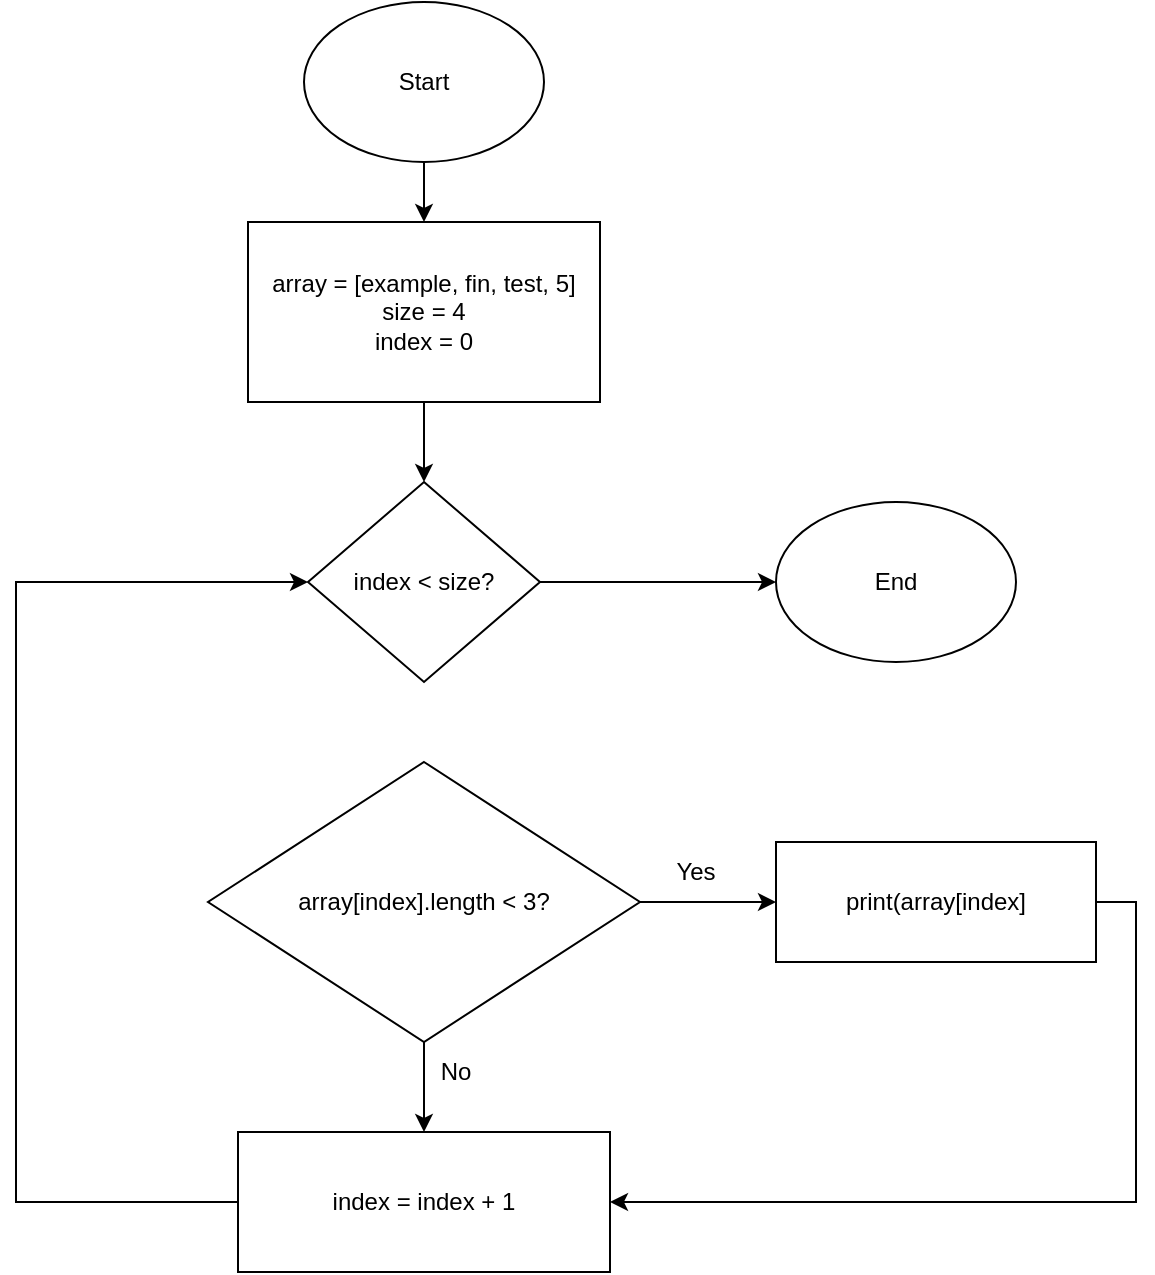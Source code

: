 <mxfile version="20.2.7" type="device"><diagram id="joHBhTEQIUGdxIaCcxEI" name="Страница 1"><mxGraphModel dx="981" dy="526" grid="1" gridSize="10" guides="1" tooltips="1" connect="1" arrows="1" fold="1" page="1" pageScale="1" pageWidth="827" pageHeight="1169" math="0" shadow="0"><root><mxCell id="0"/><mxCell id="1" parent="0"/><mxCell id="ReoR4DzufXJ8msmoUkQu-17" value="" style="edgeStyle=orthogonalEdgeStyle;rounded=0;orthogonalLoop=1;jettySize=auto;html=1;" edge="1" parent="1" source="ReoR4DzufXJ8msmoUkQu-1" target="ReoR4DzufXJ8msmoUkQu-2"><mxGeometry relative="1" as="geometry"/></mxCell><mxCell id="ReoR4DzufXJ8msmoUkQu-1" value="Start" style="ellipse;whiteSpace=wrap;html=1;" vertex="1" parent="1"><mxGeometry x="354" y="20" width="120" height="80" as="geometry"/></mxCell><mxCell id="ReoR4DzufXJ8msmoUkQu-16" value="" style="edgeStyle=orthogonalEdgeStyle;rounded=0;orthogonalLoop=1;jettySize=auto;html=1;" edge="1" parent="1" source="ReoR4DzufXJ8msmoUkQu-2" target="ReoR4DzufXJ8msmoUkQu-3"><mxGeometry relative="1" as="geometry"/></mxCell><mxCell id="ReoR4DzufXJ8msmoUkQu-2" value="array = [example, fin, test, 5]&lt;br&gt;size = 4&lt;br&gt;index = 0" style="rounded=0;whiteSpace=wrap;html=1;" vertex="1" parent="1"><mxGeometry x="326" y="130" width="176" height="90" as="geometry"/></mxCell><mxCell id="ReoR4DzufXJ8msmoUkQu-15" value="" style="edgeStyle=orthogonalEdgeStyle;rounded=0;orthogonalLoop=1;jettySize=auto;html=1;" edge="1" parent="1" source="ReoR4DzufXJ8msmoUkQu-3"><mxGeometry relative="1" as="geometry"><mxPoint x="590" y="310.0" as="targetPoint"/></mxGeometry></mxCell><mxCell id="ReoR4DzufXJ8msmoUkQu-3" value="index &amp;lt; size?" style="rhombus;whiteSpace=wrap;html=1;" vertex="1" parent="1"><mxGeometry x="356" y="260" width="116" height="100" as="geometry"/></mxCell><mxCell id="ReoR4DzufXJ8msmoUkQu-6" value="" style="edgeStyle=orthogonalEdgeStyle;rounded=0;orthogonalLoop=1;jettySize=auto;html=1;" edge="1" parent="1" source="ReoR4DzufXJ8msmoUkQu-4" target="ReoR4DzufXJ8msmoUkQu-5"><mxGeometry relative="1" as="geometry"/></mxCell><mxCell id="ReoR4DzufXJ8msmoUkQu-9" value="" style="edgeStyle=orthogonalEdgeStyle;rounded=0;orthogonalLoop=1;jettySize=auto;html=1;" edge="1" parent="1" source="ReoR4DzufXJ8msmoUkQu-4" target="ReoR4DzufXJ8msmoUkQu-8"><mxGeometry relative="1" as="geometry"/></mxCell><mxCell id="ReoR4DzufXJ8msmoUkQu-4" value="array[index].length &amp;lt; 3?" style="rhombus;whiteSpace=wrap;html=1;" vertex="1" parent="1"><mxGeometry x="306" y="400" width="216" height="140" as="geometry"/></mxCell><mxCell id="ReoR4DzufXJ8msmoUkQu-13" style="edgeStyle=orthogonalEdgeStyle;rounded=0;orthogonalLoop=1;jettySize=auto;html=1;exitX=0;exitY=0.5;exitDx=0;exitDy=0;entryX=0;entryY=0.5;entryDx=0;entryDy=0;" edge="1" parent="1" source="ReoR4DzufXJ8msmoUkQu-5" target="ReoR4DzufXJ8msmoUkQu-3"><mxGeometry relative="1" as="geometry"><Array as="points"><mxPoint x="210" y="620"/><mxPoint x="210" y="310"/></Array></mxGeometry></mxCell><mxCell id="ReoR4DzufXJ8msmoUkQu-5" value="index = index + 1" style="rounded=0;whiteSpace=wrap;html=1;" vertex="1" parent="1"><mxGeometry x="321" y="585" width="186" height="70" as="geometry"/></mxCell><mxCell id="ReoR4DzufXJ8msmoUkQu-7" value="No" style="text;html=1;strokeColor=none;fillColor=none;align=center;verticalAlign=middle;whiteSpace=wrap;rounded=0;" vertex="1" parent="1"><mxGeometry x="400" y="540" width="60" height="30" as="geometry"/></mxCell><mxCell id="ReoR4DzufXJ8msmoUkQu-12" style="edgeStyle=orthogonalEdgeStyle;rounded=0;orthogonalLoop=1;jettySize=auto;html=1;exitX=1;exitY=0.5;exitDx=0;exitDy=0;entryX=1;entryY=0.5;entryDx=0;entryDy=0;" edge="1" parent="1" source="ReoR4DzufXJ8msmoUkQu-8" target="ReoR4DzufXJ8msmoUkQu-5"><mxGeometry relative="1" as="geometry"/></mxCell><mxCell id="ReoR4DzufXJ8msmoUkQu-8" value="print(array[index]" style="rounded=0;whiteSpace=wrap;html=1;" vertex="1" parent="1"><mxGeometry x="590" y="440" width="160" height="60" as="geometry"/></mxCell><mxCell id="ReoR4DzufXJ8msmoUkQu-11" value="Yes" style="text;html=1;strokeColor=none;fillColor=none;align=center;verticalAlign=middle;whiteSpace=wrap;rounded=0;" vertex="1" parent="1"><mxGeometry x="520" y="440" width="60" height="30" as="geometry"/></mxCell><mxCell id="ReoR4DzufXJ8msmoUkQu-18" value="End" style="ellipse;whiteSpace=wrap;html=1;" vertex="1" parent="1"><mxGeometry x="590" y="270" width="120" height="80" as="geometry"/></mxCell></root></mxGraphModel></diagram></mxfile>